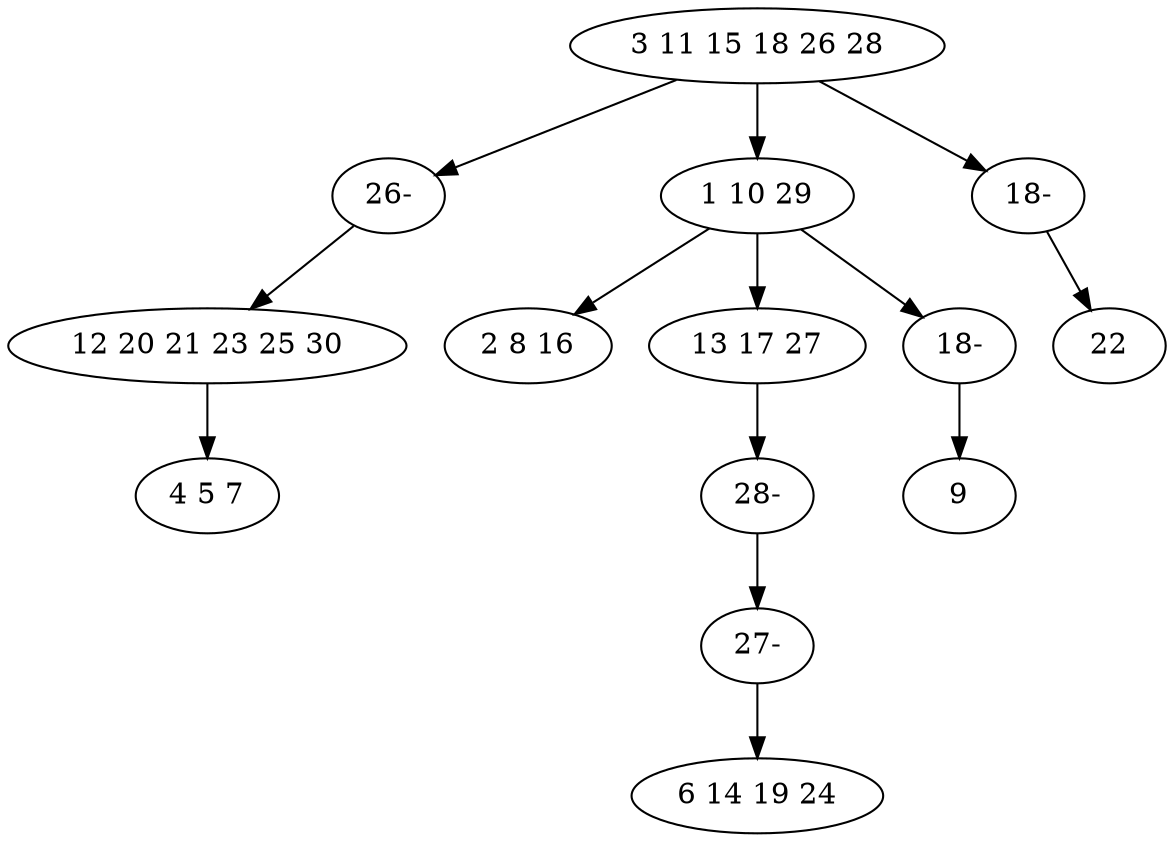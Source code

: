 digraph true_tree {
	"0" -> "12"
	"1" -> "2"
	"0" -> "3"
	"3" -> "4"
	"3" -> "5"
	"3" -> "11"
	"0" -> "10"
	"5" -> "9"
	"9" -> "13"
	"10" -> "7"
	"11" -> "6"
	"12" -> "1"
	"13" -> "8"
	"0" [label="3 11 15 18 26 28"];
	"1" [label="12 20 21 23 25 30"];
	"2" [label="4 5 7"];
	"3" [label="1 10 29"];
	"4" [label="2 8 16"];
	"5" [label="13 17 27"];
	"6" [label="9"];
	"7" [label="22"];
	"8" [label="6 14 19 24"];
	"9" [label="28-"];
	"10" [label="18-"];
	"11" [label="18-"];
	"12" [label="26-"];
	"13" [label="27-"];
}
